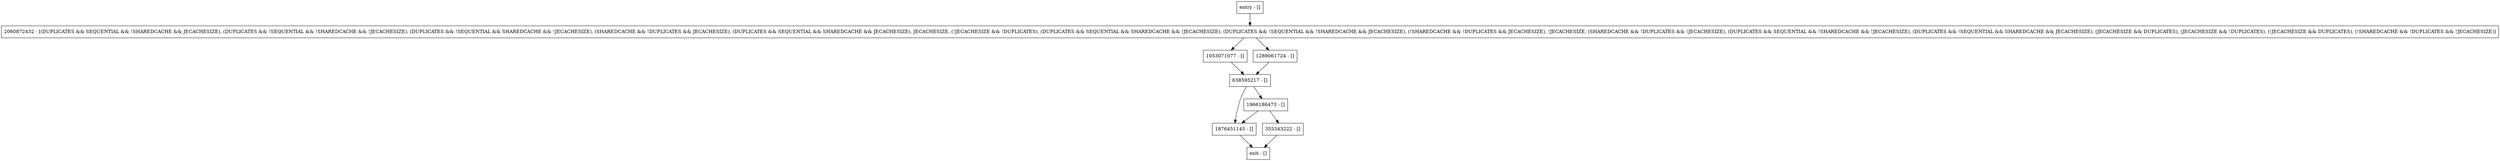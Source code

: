 digraph <init> {
node [shape=record];
entry [label="entry - []"];
exit [label="exit - []"];
1053071077 [label="1053071077 - []"];
355343222 [label="355343222 - []"];
638595217 [label="638595217 - []"];
1289061724 [label="1289061724 - []"];
2060872432 [label="2060872432 - [(DUPLICATES && SEQUENTIAL && !SHAREDCACHE && JECACHESIZE), (DUPLICATES && !SEQUENTIAL && !SHAREDCACHE && !JECACHESIZE), (DUPLICATES && !SEQUENTIAL && SHAREDCACHE && !JECACHESIZE), (SHAREDCACHE && !DUPLICATES && JECACHESIZE), (DUPLICATES && SEQUENTIAL && SHAREDCACHE && JECACHESIZE), JECACHESIZE, (!JECACHESIZE && !DUPLICATES), (DUPLICATES && SEQUENTIAL && SHAREDCACHE && !JECACHESIZE), (DUPLICATES && !SEQUENTIAL && !SHAREDCACHE && JECACHESIZE), (!SHAREDCACHE && !DUPLICATES && JECACHESIZE), !JECACHESIZE, (SHAREDCACHE && !DUPLICATES && !JECACHESIZE), (DUPLICATES && SEQUENTIAL && !SHAREDCACHE && !JECACHESIZE), (DUPLICATES && !SEQUENTIAL && SHAREDCACHE && JECACHESIZE), (JECACHESIZE && DUPLICATES), (JECACHESIZE && !DUPLICATES), (!JECACHESIZE && DUPLICATES), (!SHAREDCACHE && !DUPLICATES && !JECACHESIZE)]"];
1876451145 [label="1876451145 - []"];
1966186473 [label="1966186473 - []"];
entry;
exit;
entry -> 2060872432;
1053071077 -> 638595217;
355343222 -> exit;
638595217 -> 1876451145;
638595217 -> 1966186473;
1289061724 -> 638595217;
2060872432 -> 1053071077;
2060872432 -> 1289061724;
1876451145 -> exit;
1966186473 -> 355343222;
1966186473 -> 1876451145;
}

